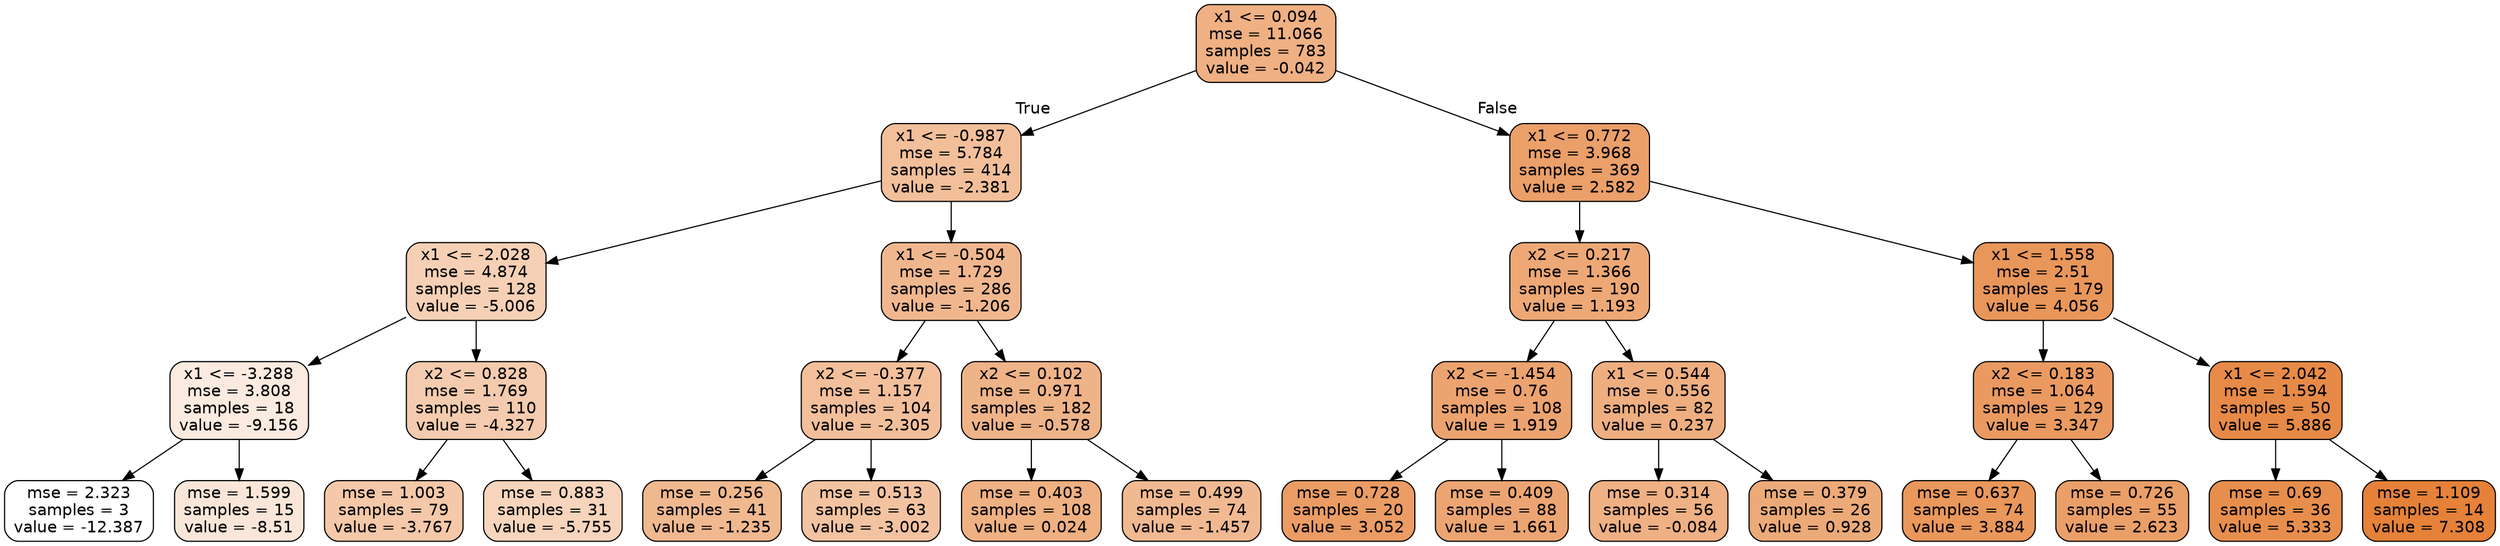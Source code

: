 digraph Tree {
node [shape=box, style="filled, rounded", color="black", fontname=helvetica] ;
edge [fontname=helvetica] ;
0 [label="x1 <= 0.094\nmse = 11.066\nsamples = 783\nvalue = -0.042", fillcolor="#efb083"] ;
1 [label="x1 <= -0.987\nmse = 5.784\nsamples = 414\nvalue = -2.381", fillcolor="#f2bf9a"] ;
0 -> 1 [labeldistance=2.5, labelangle=45, headlabel="True"] ;
2 [label="x1 <= -2.028\nmse = 4.874\nsamples = 128\nvalue = -5.006", fillcolor="#f5d0b5"] ;
1 -> 2 ;
3 [label="x1 <= -3.288\nmse = 3.808\nsamples = 18\nvalue = -9.156", fillcolor="#fbeadf"] ;
2 -> 3 ;
4 [label="mse = 2.323\nsamples = 3\nvalue = -12.387", fillcolor="#ffffff"] ;
3 -> 4 ;
5 [label="mse = 1.599\nsamples = 15\nvalue = -8.51", fillcolor="#fae6d8"] ;
3 -> 5 ;
6 [label="x2 <= 0.828\nmse = 1.769\nsamples = 110\nvalue = -4.327", fillcolor="#f4cbae"] ;
2 -> 6 ;
7 [label="mse = 1.003\nsamples = 79\nvalue = -3.767", fillcolor="#f4c8a8"] ;
6 -> 7 ;
8 [label="mse = 0.883\nsamples = 31\nvalue = -5.755", fillcolor="#f6d5bc"] ;
6 -> 8 ;
9 [label="x1 <= -0.504\nmse = 1.729\nsamples = 286\nvalue = -1.206", fillcolor="#f0b78f"] ;
1 -> 9 ;
10 [label="x2 <= -0.377\nmse = 1.157\nsamples = 104\nvalue = -2.305", fillcolor="#f2bf9a"] ;
9 -> 10 ;
11 [label="mse = 0.256\nsamples = 41\nvalue = -1.235", fillcolor="#f0b88f"] ;
10 -> 11 ;
12 [label="mse = 0.513\nsamples = 63\nvalue = -3.002", fillcolor="#f3c3a1"] ;
10 -> 12 ;
13 [label="x2 <= 0.102\nmse = 0.971\nsamples = 182\nvalue = -0.578", fillcolor="#efb388"] ;
9 -> 13 ;
14 [label="mse = 0.403\nsamples = 108\nvalue = 0.024", fillcolor="#efb082"] ;
13 -> 14 ;
15 [label="mse = 0.499\nsamples = 74\nvalue = -1.457", fillcolor="#f1b991"] ;
13 -> 15 ;
16 [label="x1 <= 0.772\nmse = 3.968\nsamples = 369\nvalue = 2.582", fillcolor="#eb9f69"] ;
0 -> 16 [labeldistance=2.5, labelangle=-45, headlabel="False"] ;
17 [label="x2 <= 0.217\nmse = 1.366\nsamples = 190\nvalue = 1.193", fillcolor="#eda876"] ;
16 -> 17 ;
18 [label="x2 <= -1.454\nmse = 0.76\nsamples = 108\nvalue = 1.919", fillcolor="#eca36f"] ;
17 -> 18 ;
19 [label="mse = 0.728\nsamples = 20\nvalue = 3.052", fillcolor="#eb9c64"] ;
18 -> 19 ;
20 [label="mse = 0.409\nsamples = 88\nvalue = 1.661", fillcolor="#eca572"] ;
18 -> 20 ;
21 [label="x1 <= 0.544\nmse = 0.556\nsamples = 82\nvalue = 0.237", fillcolor="#eeae80"] ;
17 -> 21 ;
22 [label="mse = 0.314\nsamples = 56\nvalue = -0.084", fillcolor="#efb083"] ;
21 -> 22 ;
23 [label="mse = 0.379\nsamples = 26\nvalue = 0.928", fillcolor="#edaa79"] ;
21 -> 23 ;
24 [label="x1 <= 1.558\nmse = 2.51\nsamples = 179\nvalue = 4.056", fillcolor="#e9965a"] ;
16 -> 24 ;
25 [label="x2 <= 0.183\nmse = 1.064\nsamples = 129\nvalue = 3.347", fillcolor="#ea9a61"] ;
24 -> 25 ;
26 [label="mse = 0.637\nsamples = 74\nvalue = 3.884", fillcolor="#ea975b"] ;
25 -> 26 ;
27 [label="mse = 0.726\nsamples = 55\nvalue = 2.623", fillcolor="#eb9f68"] ;
25 -> 27 ;
28 [label="x1 <= 2.042\nmse = 1.594\nsamples = 50\nvalue = 5.886", fillcolor="#e78a47"] ;
24 -> 28 ;
29 [label="mse = 0.69\nsamples = 36\nvalue = 5.333", fillcolor="#e88e4d"] ;
28 -> 29 ;
30 [label="mse = 1.109\nsamples = 14\nvalue = 7.308", fillcolor="#e58139"] ;
28 -> 30 ;
}